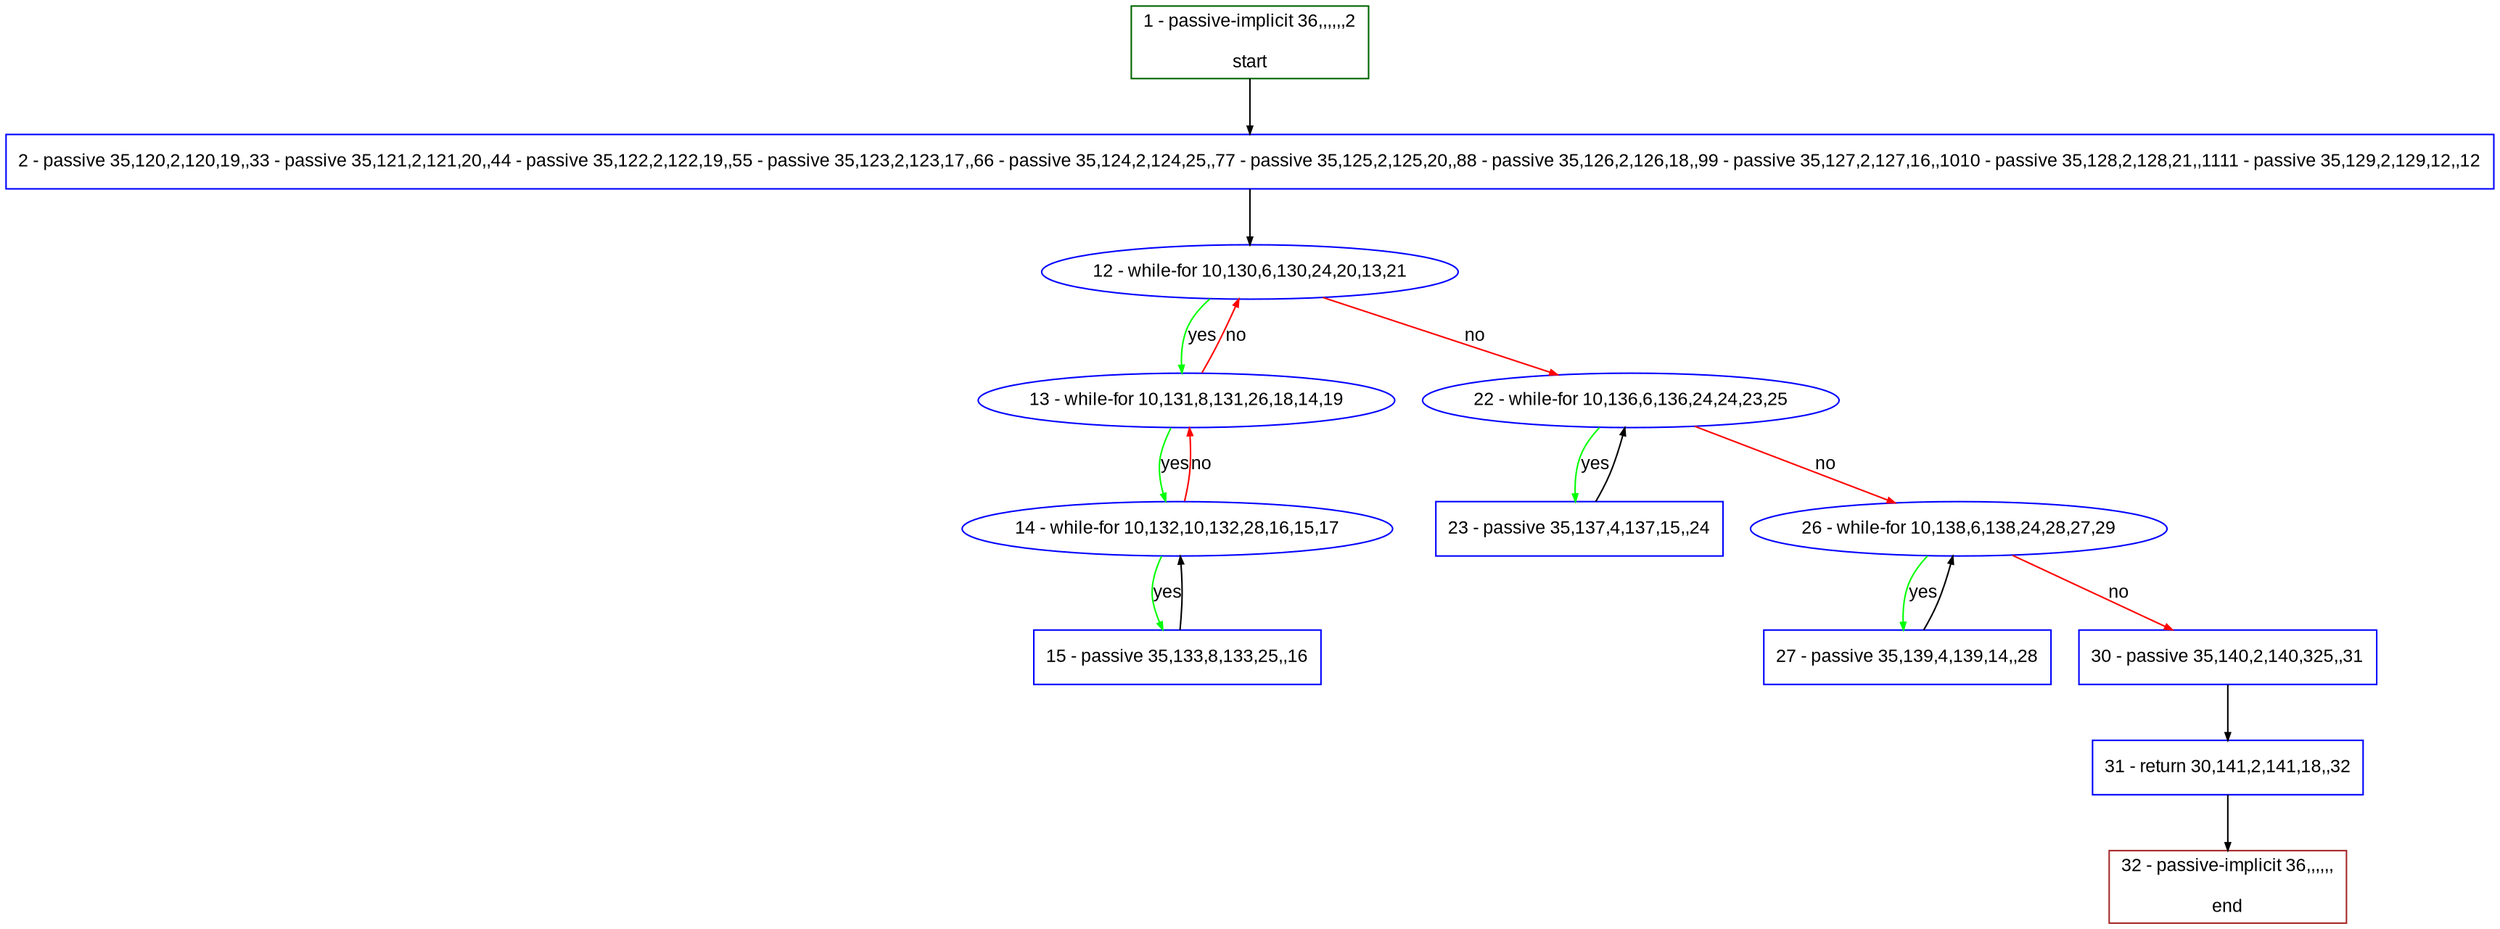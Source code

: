 digraph "" {
  graph [pack="true", label="", fontsize="12", packmode="clust", fontname="Arial", fillcolor="#FFFFCC", bgcolor="white", style="rounded,filled", compound="true"];
  node [node_initialized="no", label="", color="grey", fontsize="12", fillcolor="white", fontname="Arial", style="filled", shape="rectangle", compound="true", fixedsize="false"];
  edge [fontcolor="black", arrowhead="normal", arrowtail="none", arrowsize="0.5", ltail="", label="", color="black", fontsize="12", lhead="", fontname="Arial", dir="forward", compound="true"];
  __N1 [label="2 - passive 35,120,2,120,19,,33 - passive 35,121,2,121,20,,44 - passive 35,122,2,122,19,,55 - passive 35,123,2,123,17,,66 - passive 35,124,2,124,25,,77 - passive 35,125,2,125,20,,88 - passive 35,126,2,126,18,,99 - passive 35,127,2,127,16,,1010 - passive 35,128,2,128,21,,1111 - passive 35,129,2,129,12,,12", color="#0000ff", fillcolor="#ffffff", style="filled", shape="box"];
  __N2 [label="1 - passive-implicit 36,,,,,,2\n\nstart", color="#006400", fillcolor="#ffffff", style="filled", shape="box"];
  __N3 [label="12 - while-for 10,130,6,130,24,20,13,21", color="#0000ff", fillcolor="#ffffff", style="filled", shape="oval"];
  __N4 [label="13 - while-for 10,131,8,131,26,18,14,19", color="#0000ff", fillcolor="#ffffff", style="filled", shape="oval"];
  __N5 [label="22 - while-for 10,136,6,136,24,24,23,25", color="#0000ff", fillcolor="#ffffff", style="filled", shape="oval"];
  __N6 [label="14 - while-for 10,132,10,132,28,16,15,17", color="#0000ff", fillcolor="#ffffff", style="filled", shape="oval"];
  __N7 [label="15 - passive 35,133,8,133,25,,16", color="#0000ff", fillcolor="#ffffff", style="filled", shape="box"];
  __N8 [label="23 - passive 35,137,4,137,15,,24", color="#0000ff", fillcolor="#ffffff", style="filled", shape="box"];
  __N9 [label="26 - while-for 10,138,6,138,24,28,27,29", color="#0000ff", fillcolor="#ffffff", style="filled", shape="oval"];
  __N10 [label="27 - passive 35,139,4,139,14,,28", color="#0000ff", fillcolor="#ffffff", style="filled", shape="box"];
  __N11 [label="30 - passive 35,140,2,140,325,,31", color="#0000ff", fillcolor="#ffffff", style="filled", shape="box"];
  __N12 [label="31 - return 30,141,2,141,18,,32", color="#0000ff", fillcolor="#ffffff", style="filled", shape="box"];
  __N13 [label="32 - passive-implicit 36,,,,,,\n\nend", color="#a52a2a", fillcolor="#ffffff", style="filled", shape="box"];
  __N2 -> __N1 [arrowhead="normal", arrowtail="none", color="#000000", label="", dir="forward"];
  __N1 -> __N3 [arrowhead="normal", arrowtail="none", color="#000000", label="", dir="forward"];
  __N3 -> __N4 [arrowhead="normal", arrowtail="none", color="#00ff00", label="yes", dir="forward"];
  __N4 -> __N3 [arrowhead="normal", arrowtail="none", color="#ff0000", label="no", dir="forward"];
  __N3 -> __N5 [arrowhead="normal", arrowtail="none", color="#ff0000", label="no", dir="forward"];
  __N4 -> __N6 [arrowhead="normal", arrowtail="none", color="#00ff00", label="yes", dir="forward"];
  __N6 -> __N4 [arrowhead="normal", arrowtail="none", color="#ff0000", label="no", dir="forward"];
  __N6 -> __N7 [arrowhead="normal", arrowtail="none", color="#00ff00", label="yes", dir="forward"];
  __N7 -> __N6 [arrowhead="normal", arrowtail="none", color="#000000", label="", dir="forward"];
  __N5 -> __N8 [arrowhead="normal", arrowtail="none", color="#00ff00", label="yes", dir="forward"];
  __N8 -> __N5 [arrowhead="normal", arrowtail="none", color="#000000", label="", dir="forward"];
  __N5 -> __N9 [arrowhead="normal", arrowtail="none", color="#ff0000", label="no", dir="forward"];
  __N9 -> __N10 [arrowhead="normal", arrowtail="none", color="#00ff00", label="yes", dir="forward"];
  __N10 -> __N9 [arrowhead="normal", arrowtail="none", color="#000000", label="", dir="forward"];
  __N9 -> __N11 [arrowhead="normal", arrowtail="none", color="#ff0000", label="no", dir="forward"];
  __N11 -> __N12 [arrowhead="normal", arrowtail="none", color="#000000", label="", dir="forward"];
  __N12 -> __N13 [arrowhead="normal", arrowtail="none", color="#000000", label="", dir="forward"];
}
